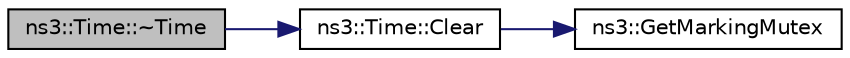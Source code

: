 digraph "ns3::Time::~Time"
{
  edge [fontname="Helvetica",fontsize="10",labelfontname="Helvetica",labelfontsize="10"];
  node [fontname="Helvetica",fontsize="10",shape=record];
  rankdir="LR";
  Node1 [label="ns3::Time::~Time",height=0.2,width=0.4,color="black", fillcolor="grey75", style="filled", fontcolor="black"];
  Node1 -> Node2 [color="midnightblue",fontsize="10",style="solid"];
  Node2 [label="ns3::Time::Clear",height=0.2,width=0.4,color="black", fillcolor="white", style="filled",URL="$dc/d04/classns3_1_1Time.html#a82787e216ab524ddd6b3b968bdff5036"];
  Node2 -> Node3 [color="midnightblue",fontsize="10",style="solid"];
  Node3 [label="ns3::GetMarkingMutex",height=0.2,width=0.4,color="black", fillcolor="white", style="filled",URL="$d7/d2e/namespacens3.html#ac4356aa982bd2ddb0f7ebbf94539919d"];
}
